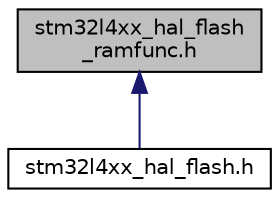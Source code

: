 digraph "stm32l4xx_hal_flash_ramfunc.h"
{
 // LATEX_PDF_SIZE
  edge [fontname="Helvetica",fontsize="10",labelfontname="Helvetica",labelfontsize="10"];
  node [fontname="Helvetica",fontsize="10",shape=record];
  Node1 [label="stm32l4xx_hal_flash\l_ramfunc.h",height=0.2,width=0.4,color="black", fillcolor="grey75", style="filled", fontcolor="black",tooltip="Header file of FLASH RAMFUNC driver."];
  Node1 -> Node2 [dir="back",color="midnightblue",fontsize="10",style="solid",fontname="Helvetica"];
  Node2 [label="stm32l4xx_hal_flash.h",height=0.2,width=0.4,color="black", fillcolor="white", style="filled",URL="$stm32l4xx__hal__flash_8h.html",tooltip="Header file of FLASH HAL module."];
}
